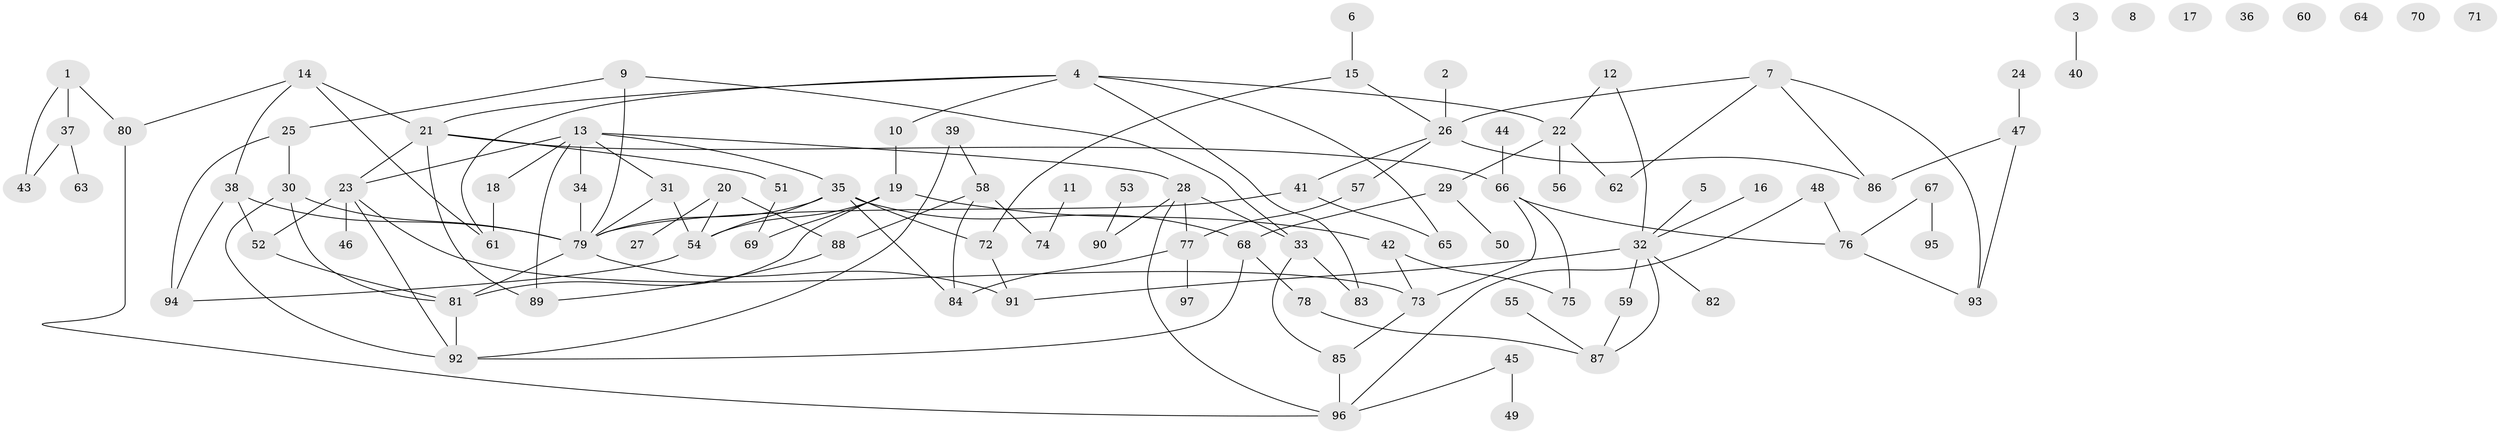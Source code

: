 // coarse degree distribution, {4: 0.17391304347826086, 8: 0.043478260869565216, 1: 0.30434782608695654, 3: 0.17391304347826086, 5: 0.043478260869565216, 7: 0.08695652173913043, 2: 0.08695652173913043, 11: 0.08695652173913043}
// Generated by graph-tools (version 1.1) at 2025/35/03/04/25 23:35:54]
// undirected, 97 vertices, 133 edges
graph export_dot {
  node [color=gray90,style=filled];
  1;
  2;
  3;
  4;
  5;
  6;
  7;
  8;
  9;
  10;
  11;
  12;
  13;
  14;
  15;
  16;
  17;
  18;
  19;
  20;
  21;
  22;
  23;
  24;
  25;
  26;
  27;
  28;
  29;
  30;
  31;
  32;
  33;
  34;
  35;
  36;
  37;
  38;
  39;
  40;
  41;
  42;
  43;
  44;
  45;
  46;
  47;
  48;
  49;
  50;
  51;
  52;
  53;
  54;
  55;
  56;
  57;
  58;
  59;
  60;
  61;
  62;
  63;
  64;
  65;
  66;
  67;
  68;
  69;
  70;
  71;
  72;
  73;
  74;
  75;
  76;
  77;
  78;
  79;
  80;
  81;
  82;
  83;
  84;
  85;
  86;
  87;
  88;
  89;
  90;
  91;
  92;
  93;
  94;
  95;
  96;
  97;
  1 -- 37;
  1 -- 43;
  1 -- 80;
  2 -- 26;
  3 -- 40;
  4 -- 10;
  4 -- 21;
  4 -- 22;
  4 -- 61;
  4 -- 65;
  4 -- 83;
  5 -- 32;
  6 -- 15;
  7 -- 26;
  7 -- 62;
  7 -- 86;
  7 -- 93;
  9 -- 25;
  9 -- 33;
  9 -- 79;
  10 -- 19;
  11 -- 74;
  12 -- 22;
  12 -- 32;
  13 -- 18;
  13 -- 23;
  13 -- 28;
  13 -- 31;
  13 -- 34;
  13 -- 35;
  13 -- 89;
  14 -- 21;
  14 -- 38;
  14 -- 61;
  14 -- 80;
  15 -- 26;
  15 -- 72;
  16 -- 32;
  18 -- 61;
  19 -- 42;
  19 -- 54;
  19 -- 69;
  19 -- 81;
  20 -- 27;
  20 -- 54;
  20 -- 88;
  21 -- 23;
  21 -- 51;
  21 -- 66;
  21 -- 89;
  22 -- 29;
  22 -- 56;
  22 -- 62;
  23 -- 46;
  23 -- 52;
  23 -- 73;
  23 -- 92;
  24 -- 47;
  25 -- 30;
  25 -- 94;
  26 -- 41;
  26 -- 57;
  26 -- 86;
  28 -- 33;
  28 -- 77;
  28 -- 90;
  28 -- 96;
  29 -- 50;
  29 -- 68;
  30 -- 79;
  30 -- 81;
  30 -- 92;
  31 -- 54;
  31 -- 79;
  32 -- 59;
  32 -- 82;
  32 -- 87;
  32 -- 91;
  33 -- 83;
  33 -- 85;
  34 -- 79;
  35 -- 54;
  35 -- 68;
  35 -- 72;
  35 -- 79;
  35 -- 84;
  37 -- 43;
  37 -- 63;
  38 -- 52;
  38 -- 79;
  38 -- 94;
  39 -- 58;
  39 -- 92;
  41 -- 65;
  41 -- 79;
  42 -- 73;
  42 -- 75;
  44 -- 66;
  45 -- 49;
  45 -- 96;
  47 -- 86;
  47 -- 93;
  48 -- 76;
  48 -- 96;
  51 -- 69;
  52 -- 81;
  53 -- 90;
  54 -- 94;
  55 -- 87;
  57 -- 77;
  58 -- 74;
  58 -- 84;
  58 -- 88;
  59 -- 87;
  66 -- 73;
  66 -- 75;
  66 -- 76;
  67 -- 76;
  67 -- 95;
  68 -- 78;
  68 -- 92;
  72 -- 91;
  73 -- 85;
  76 -- 93;
  77 -- 84;
  77 -- 97;
  78 -- 87;
  79 -- 81;
  79 -- 91;
  80 -- 96;
  81 -- 92;
  85 -- 96;
  88 -- 89;
}
